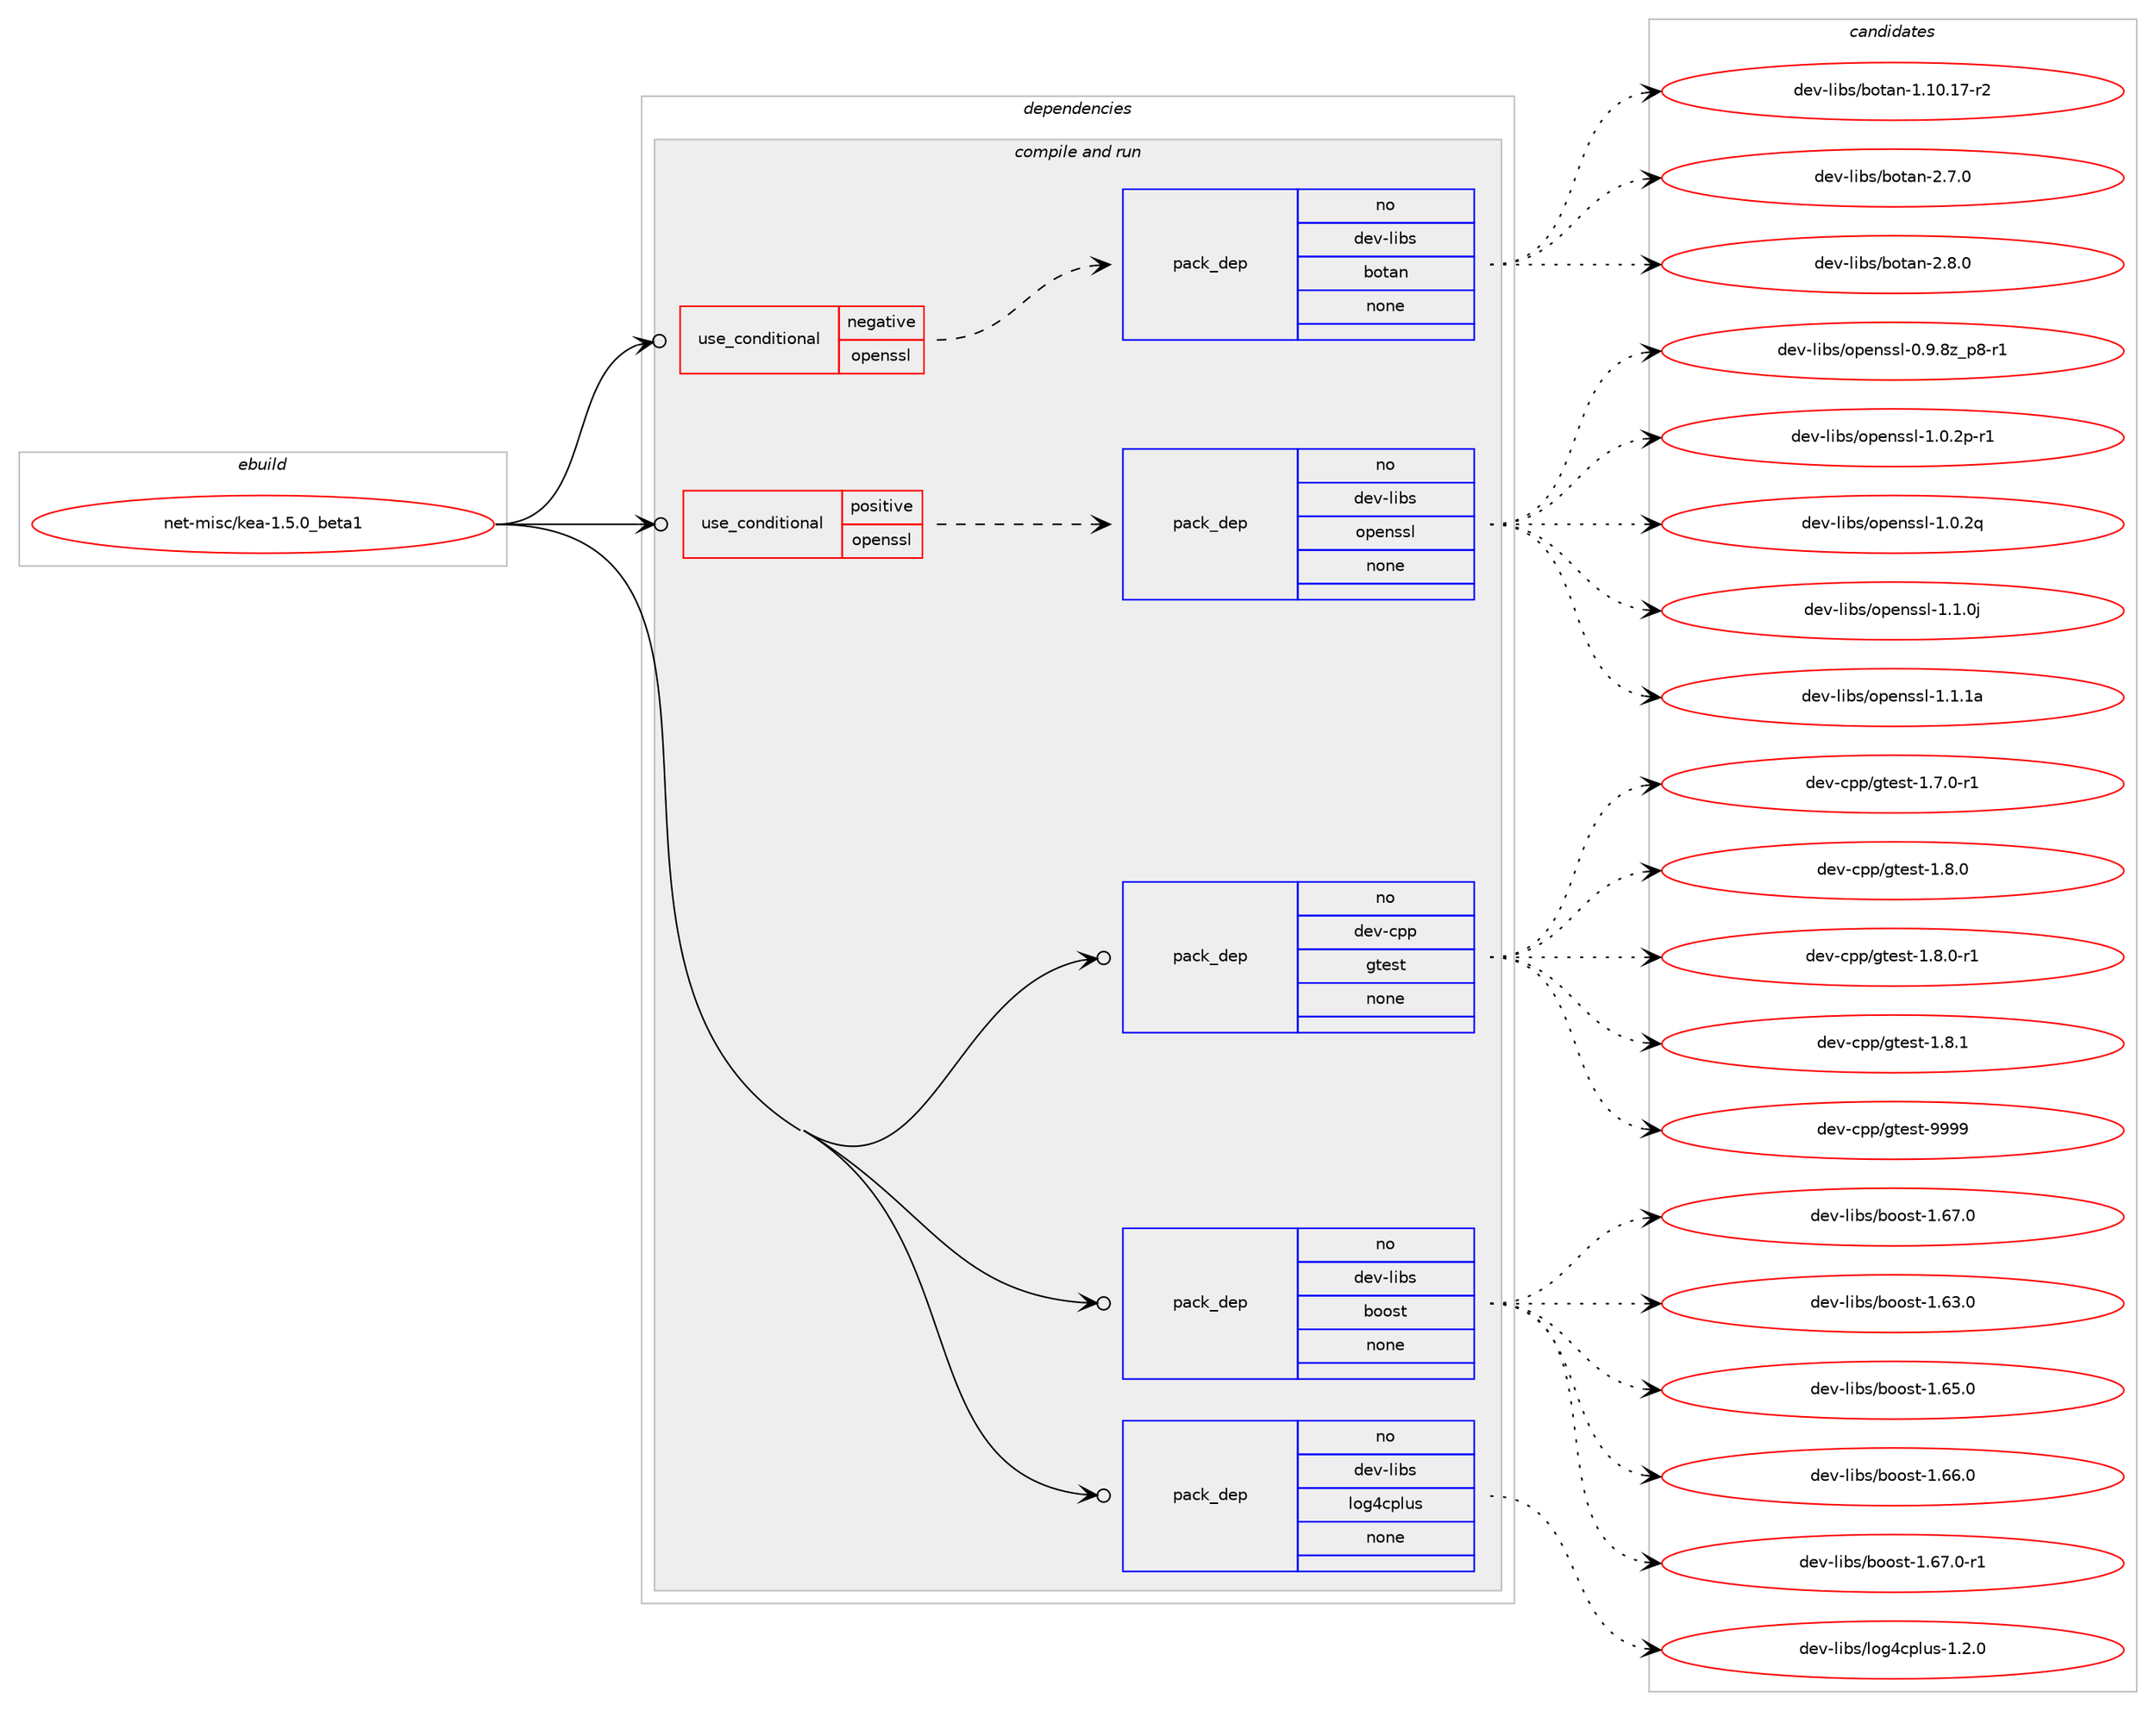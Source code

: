 digraph prolog {

# *************
# Graph options
# *************

newrank=true;
concentrate=true;
compound=true;
graph [rankdir=LR,fontname=Helvetica,fontsize=10,ranksep=1.5];#, ranksep=2.5, nodesep=0.2];
edge  [arrowhead=vee];
node  [fontname=Helvetica,fontsize=10];

# **********
# The ebuild
# **********

subgraph cluster_leftcol {
color=gray;
rank=same;
label=<<i>ebuild</i>>;
id [label="net-misc/kea-1.5.0_beta1", color=red, width=4, href="../net-misc/kea-1.5.0_beta1.svg"];
}

# ****************
# The dependencies
# ****************

subgraph cluster_midcol {
color=gray;
label=<<i>dependencies</i>>;
subgraph cluster_compile {
fillcolor="#eeeeee";
style=filled;
label=<<i>compile</i>>;
}
subgraph cluster_compileandrun {
fillcolor="#eeeeee";
style=filled;
label=<<i>compile and run</i>>;
subgraph cond921 {
dependency5571 [label=<<TABLE BORDER="0" CELLBORDER="1" CELLSPACING="0" CELLPADDING="4"><TR><TD ROWSPAN="3" CELLPADDING="10">use_conditional</TD></TR><TR><TD>negative</TD></TR><TR><TD>openssl</TD></TR></TABLE>>, shape=none, color=red];
subgraph pack4514 {
dependency5572 [label=<<TABLE BORDER="0" CELLBORDER="1" CELLSPACING="0" CELLPADDING="4" WIDTH="220"><TR><TD ROWSPAN="6" CELLPADDING="30">pack_dep</TD></TR><TR><TD WIDTH="110">no</TD></TR><TR><TD>dev-libs</TD></TR><TR><TD>botan</TD></TR><TR><TD>none</TD></TR><TR><TD></TD></TR></TABLE>>, shape=none, color=blue];
}
dependency5571:e -> dependency5572:w [weight=20,style="dashed",arrowhead="vee"];
}
id:e -> dependency5571:w [weight=20,style="solid",arrowhead="odotvee"];
subgraph cond922 {
dependency5573 [label=<<TABLE BORDER="0" CELLBORDER="1" CELLSPACING="0" CELLPADDING="4"><TR><TD ROWSPAN="3" CELLPADDING="10">use_conditional</TD></TR><TR><TD>positive</TD></TR><TR><TD>openssl</TD></TR></TABLE>>, shape=none, color=red];
subgraph pack4515 {
dependency5574 [label=<<TABLE BORDER="0" CELLBORDER="1" CELLSPACING="0" CELLPADDING="4" WIDTH="220"><TR><TD ROWSPAN="6" CELLPADDING="30">pack_dep</TD></TR><TR><TD WIDTH="110">no</TD></TR><TR><TD>dev-libs</TD></TR><TR><TD>openssl</TD></TR><TR><TD>none</TD></TR><TR><TD></TD></TR></TABLE>>, shape=none, color=blue];
}
dependency5573:e -> dependency5574:w [weight=20,style="dashed",arrowhead="vee"];
}
id:e -> dependency5573:w [weight=20,style="solid",arrowhead="odotvee"];
subgraph pack4516 {
dependency5575 [label=<<TABLE BORDER="0" CELLBORDER="1" CELLSPACING="0" CELLPADDING="4" WIDTH="220"><TR><TD ROWSPAN="6" CELLPADDING="30">pack_dep</TD></TR><TR><TD WIDTH="110">no</TD></TR><TR><TD>dev-cpp</TD></TR><TR><TD>gtest</TD></TR><TR><TD>none</TD></TR><TR><TD></TD></TR></TABLE>>, shape=none, color=blue];
}
id:e -> dependency5575:w [weight=20,style="solid",arrowhead="odotvee"];
subgraph pack4517 {
dependency5576 [label=<<TABLE BORDER="0" CELLBORDER="1" CELLSPACING="0" CELLPADDING="4" WIDTH="220"><TR><TD ROWSPAN="6" CELLPADDING="30">pack_dep</TD></TR><TR><TD WIDTH="110">no</TD></TR><TR><TD>dev-libs</TD></TR><TR><TD>boost</TD></TR><TR><TD>none</TD></TR><TR><TD></TD></TR></TABLE>>, shape=none, color=blue];
}
id:e -> dependency5576:w [weight=20,style="solid",arrowhead="odotvee"];
subgraph pack4518 {
dependency5577 [label=<<TABLE BORDER="0" CELLBORDER="1" CELLSPACING="0" CELLPADDING="4" WIDTH="220"><TR><TD ROWSPAN="6" CELLPADDING="30">pack_dep</TD></TR><TR><TD WIDTH="110">no</TD></TR><TR><TD>dev-libs</TD></TR><TR><TD>log4cplus</TD></TR><TR><TD>none</TD></TR><TR><TD></TD></TR></TABLE>>, shape=none, color=blue];
}
id:e -> dependency5577:w [weight=20,style="solid",arrowhead="odotvee"];
}
subgraph cluster_run {
fillcolor="#eeeeee";
style=filled;
label=<<i>run</i>>;
}
}

# **************
# The candidates
# **************

subgraph cluster_choices {
rank=same;
color=gray;
label=<<i>candidates</i>>;

subgraph choice4514 {
color=black;
nodesep=1;
choice100101118451081059811547981111169711045494649484649554511450 [label="dev-libs/botan-1.10.17-r2", color=red, width=4,href="../dev-libs/botan-1.10.17-r2.svg"];
choice1001011184510810598115479811111697110455046554648 [label="dev-libs/botan-2.7.0", color=red, width=4,href="../dev-libs/botan-2.7.0.svg"];
choice1001011184510810598115479811111697110455046564648 [label="dev-libs/botan-2.8.0", color=red, width=4,href="../dev-libs/botan-2.8.0.svg"];
dependency5572:e -> choice100101118451081059811547981111169711045494649484649554511450:w [style=dotted,weight="100"];
dependency5572:e -> choice1001011184510810598115479811111697110455046554648:w [style=dotted,weight="100"];
dependency5572:e -> choice1001011184510810598115479811111697110455046564648:w [style=dotted,weight="100"];
}
subgraph choice4515 {
color=black;
nodesep=1;
choice10010111845108105981154711111210111011511510845484657465612295112564511449 [label="dev-libs/openssl-0.9.8z_p8-r1", color=red, width=4,href="../dev-libs/openssl-0.9.8z_p8-r1.svg"];
choice1001011184510810598115471111121011101151151084549464846501124511449 [label="dev-libs/openssl-1.0.2p-r1", color=red, width=4,href="../dev-libs/openssl-1.0.2p-r1.svg"];
choice100101118451081059811547111112101110115115108454946484650113 [label="dev-libs/openssl-1.0.2q", color=red, width=4,href="../dev-libs/openssl-1.0.2q.svg"];
choice100101118451081059811547111112101110115115108454946494648106 [label="dev-libs/openssl-1.1.0j", color=red, width=4,href="../dev-libs/openssl-1.1.0j.svg"];
choice10010111845108105981154711111210111011511510845494649464997 [label="dev-libs/openssl-1.1.1a", color=red, width=4,href="../dev-libs/openssl-1.1.1a.svg"];
dependency5574:e -> choice10010111845108105981154711111210111011511510845484657465612295112564511449:w [style=dotted,weight="100"];
dependency5574:e -> choice1001011184510810598115471111121011101151151084549464846501124511449:w [style=dotted,weight="100"];
dependency5574:e -> choice100101118451081059811547111112101110115115108454946484650113:w [style=dotted,weight="100"];
dependency5574:e -> choice100101118451081059811547111112101110115115108454946494648106:w [style=dotted,weight="100"];
dependency5574:e -> choice10010111845108105981154711111210111011511510845494649464997:w [style=dotted,weight="100"];
}
subgraph choice4516 {
color=black;
nodesep=1;
choice1001011184599112112471031161011151164549465546484511449 [label="dev-cpp/gtest-1.7.0-r1", color=red, width=4,href="../dev-cpp/gtest-1.7.0-r1.svg"];
choice100101118459911211247103116101115116454946564648 [label="dev-cpp/gtest-1.8.0", color=red, width=4,href="../dev-cpp/gtest-1.8.0.svg"];
choice1001011184599112112471031161011151164549465646484511449 [label="dev-cpp/gtest-1.8.0-r1", color=red, width=4,href="../dev-cpp/gtest-1.8.0-r1.svg"];
choice100101118459911211247103116101115116454946564649 [label="dev-cpp/gtest-1.8.1", color=red, width=4,href="../dev-cpp/gtest-1.8.1.svg"];
choice1001011184599112112471031161011151164557575757 [label="dev-cpp/gtest-9999", color=red, width=4,href="../dev-cpp/gtest-9999.svg"];
dependency5575:e -> choice1001011184599112112471031161011151164549465546484511449:w [style=dotted,weight="100"];
dependency5575:e -> choice100101118459911211247103116101115116454946564648:w [style=dotted,weight="100"];
dependency5575:e -> choice1001011184599112112471031161011151164549465646484511449:w [style=dotted,weight="100"];
dependency5575:e -> choice100101118459911211247103116101115116454946564649:w [style=dotted,weight="100"];
dependency5575:e -> choice1001011184599112112471031161011151164557575757:w [style=dotted,weight="100"];
}
subgraph choice4517 {
color=black;
nodesep=1;
choice1001011184510810598115479811111111511645494654554648 [label="dev-libs/boost-1.67.0", color=red, width=4,href="../dev-libs/boost-1.67.0.svg"];
choice1001011184510810598115479811111111511645494654514648 [label="dev-libs/boost-1.63.0", color=red, width=4,href="../dev-libs/boost-1.63.0.svg"];
choice1001011184510810598115479811111111511645494654534648 [label="dev-libs/boost-1.65.0", color=red, width=4,href="../dev-libs/boost-1.65.0.svg"];
choice1001011184510810598115479811111111511645494654544648 [label="dev-libs/boost-1.66.0", color=red, width=4,href="../dev-libs/boost-1.66.0.svg"];
choice10010111845108105981154798111111115116454946545546484511449 [label="dev-libs/boost-1.67.0-r1", color=red, width=4,href="../dev-libs/boost-1.67.0-r1.svg"];
dependency5576:e -> choice1001011184510810598115479811111111511645494654554648:w [style=dotted,weight="100"];
dependency5576:e -> choice1001011184510810598115479811111111511645494654514648:w [style=dotted,weight="100"];
dependency5576:e -> choice1001011184510810598115479811111111511645494654534648:w [style=dotted,weight="100"];
dependency5576:e -> choice1001011184510810598115479811111111511645494654544648:w [style=dotted,weight="100"];
dependency5576:e -> choice10010111845108105981154798111111115116454946545546484511449:w [style=dotted,weight="100"];
}
subgraph choice4518 {
color=black;
nodesep=1;
choice1001011184510810598115471081111035299112108117115454946504648 [label="dev-libs/log4cplus-1.2.0", color=red, width=4,href="../dev-libs/log4cplus-1.2.0.svg"];
dependency5577:e -> choice1001011184510810598115471081111035299112108117115454946504648:w [style=dotted,weight="100"];
}
}

}
